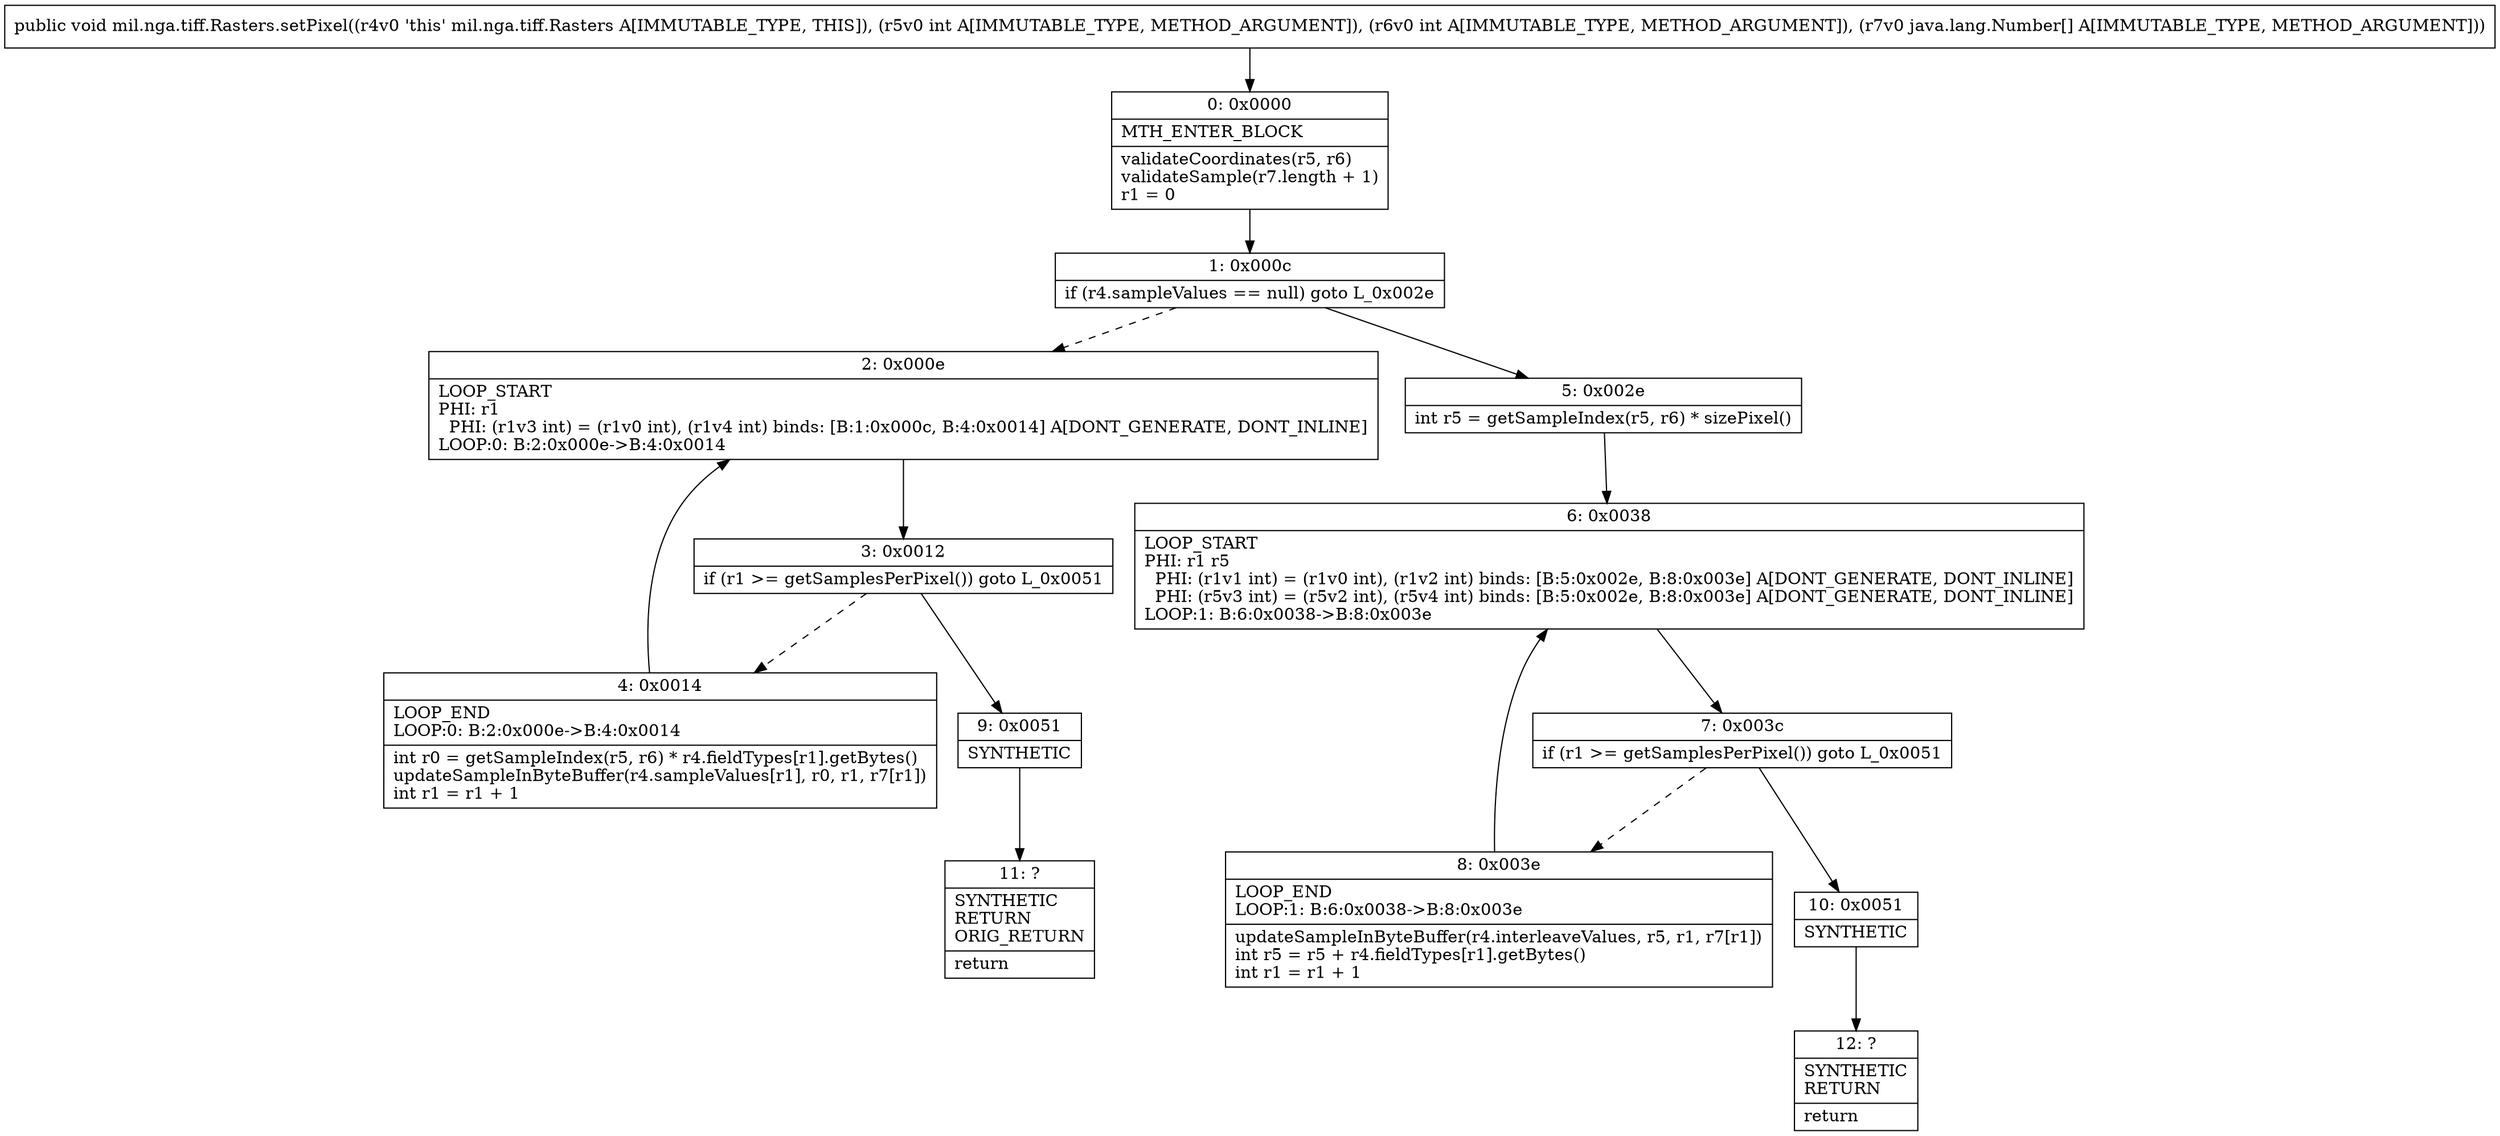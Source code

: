 digraph "CFG formil.nga.tiff.Rasters.setPixel(II[Ljava\/lang\/Number;)V" {
Node_0 [shape=record,label="{0\:\ 0x0000|MTH_ENTER_BLOCK\l|validateCoordinates(r5, r6)\lvalidateSample(r7.length + 1)\lr1 = 0\l}"];
Node_1 [shape=record,label="{1\:\ 0x000c|if (r4.sampleValues == null) goto L_0x002e\l}"];
Node_2 [shape=record,label="{2\:\ 0x000e|LOOP_START\lPHI: r1 \l  PHI: (r1v3 int) = (r1v0 int), (r1v4 int) binds: [B:1:0x000c, B:4:0x0014] A[DONT_GENERATE, DONT_INLINE]\lLOOP:0: B:2:0x000e\-\>B:4:0x0014\l}"];
Node_3 [shape=record,label="{3\:\ 0x0012|if (r1 \>= getSamplesPerPixel()) goto L_0x0051\l}"];
Node_4 [shape=record,label="{4\:\ 0x0014|LOOP_END\lLOOP:0: B:2:0x000e\-\>B:4:0x0014\l|int r0 = getSampleIndex(r5, r6) * r4.fieldTypes[r1].getBytes()\lupdateSampleInByteBuffer(r4.sampleValues[r1], r0, r1, r7[r1])\lint r1 = r1 + 1\l}"];
Node_5 [shape=record,label="{5\:\ 0x002e|int r5 = getSampleIndex(r5, r6) * sizePixel()\l}"];
Node_6 [shape=record,label="{6\:\ 0x0038|LOOP_START\lPHI: r1 r5 \l  PHI: (r1v1 int) = (r1v0 int), (r1v2 int) binds: [B:5:0x002e, B:8:0x003e] A[DONT_GENERATE, DONT_INLINE]\l  PHI: (r5v3 int) = (r5v2 int), (r5v4 int) binds: [B:5:0x002e, B:8:0x003e] A[DONT_GENERATE, DONT_INLINE]\lLOOP:1: B:6:0x0038\-\>B:8:0x003e\l}"];
Node_7 [shape=record,label="{7\:\ 0x003c|if (r1 \>= getSamplesPerPixel()) goto L_0x0051\l}"];
Node_8 [shape=record,label="{8\:\ 0x003e|LOOP_END\lLOOP:1: B:6:0x0038\-\>B:8:0x003e\l|updateSampleInByteBuffer(r4.interleaveValues, r5, r1, r7[r1])\lint r5 = r5 + r4.fieldTypes[r1].getBytes()\lint r1 = r1 + 1\l}"];
Node_9 [shape=record,label="{9\:\ 0x0051|SYNTHETIC\l}"];
Node_10 [shape=record,label="{10\:\ 0x0051|SYNTHETIC\l}"];
Node_11 [shape=record,label="{11\:\ ?|SYNTHETIC\lRETURN\lORIG_RETURN\l|return\l}"];
Node_12 [shape=record,label="{12\:\ ?|SYNTHETIC\lRETURN\l|return\l}"];
MethodNode[shape=record,label="{public void mil.nga.tiff.Rasters.setPixel((r4v0 'this' mil.nga.tiff.Rasters A[IMMUTABLE_TYPE, THIS]), (r5v0 int A[IMMUTABLE_TYPE, METHOD_ARGUMENT]), (r6v0 int A[IMMUTABLE_TYPE, METHOD_ARGUMENT]), (r7v0 java.lang.Number[] A[IMMUTABLE_TYPE, METHOD_ARGUMENT])) }"];
MethodNode -> Node_0;
Node_0 -> Node_1;
Node_1 -> Node_2[style=dashed];
Node_1 -> Node_5;
Node_2 -> Node_3;
Node_3 -> Node_4[style=dashed];
Node_3 -> Node_9;
Node_4 -> Node_2;
Node_5 -> Node_6;
Node_6 -> Node_7;
Node_7 -> Node_8[style=dashed];
Node_7 -> Node_10;
Node_8 -> Node_6;
Node_9 -> Node_11;
Node_10 -> Node_12;
}

